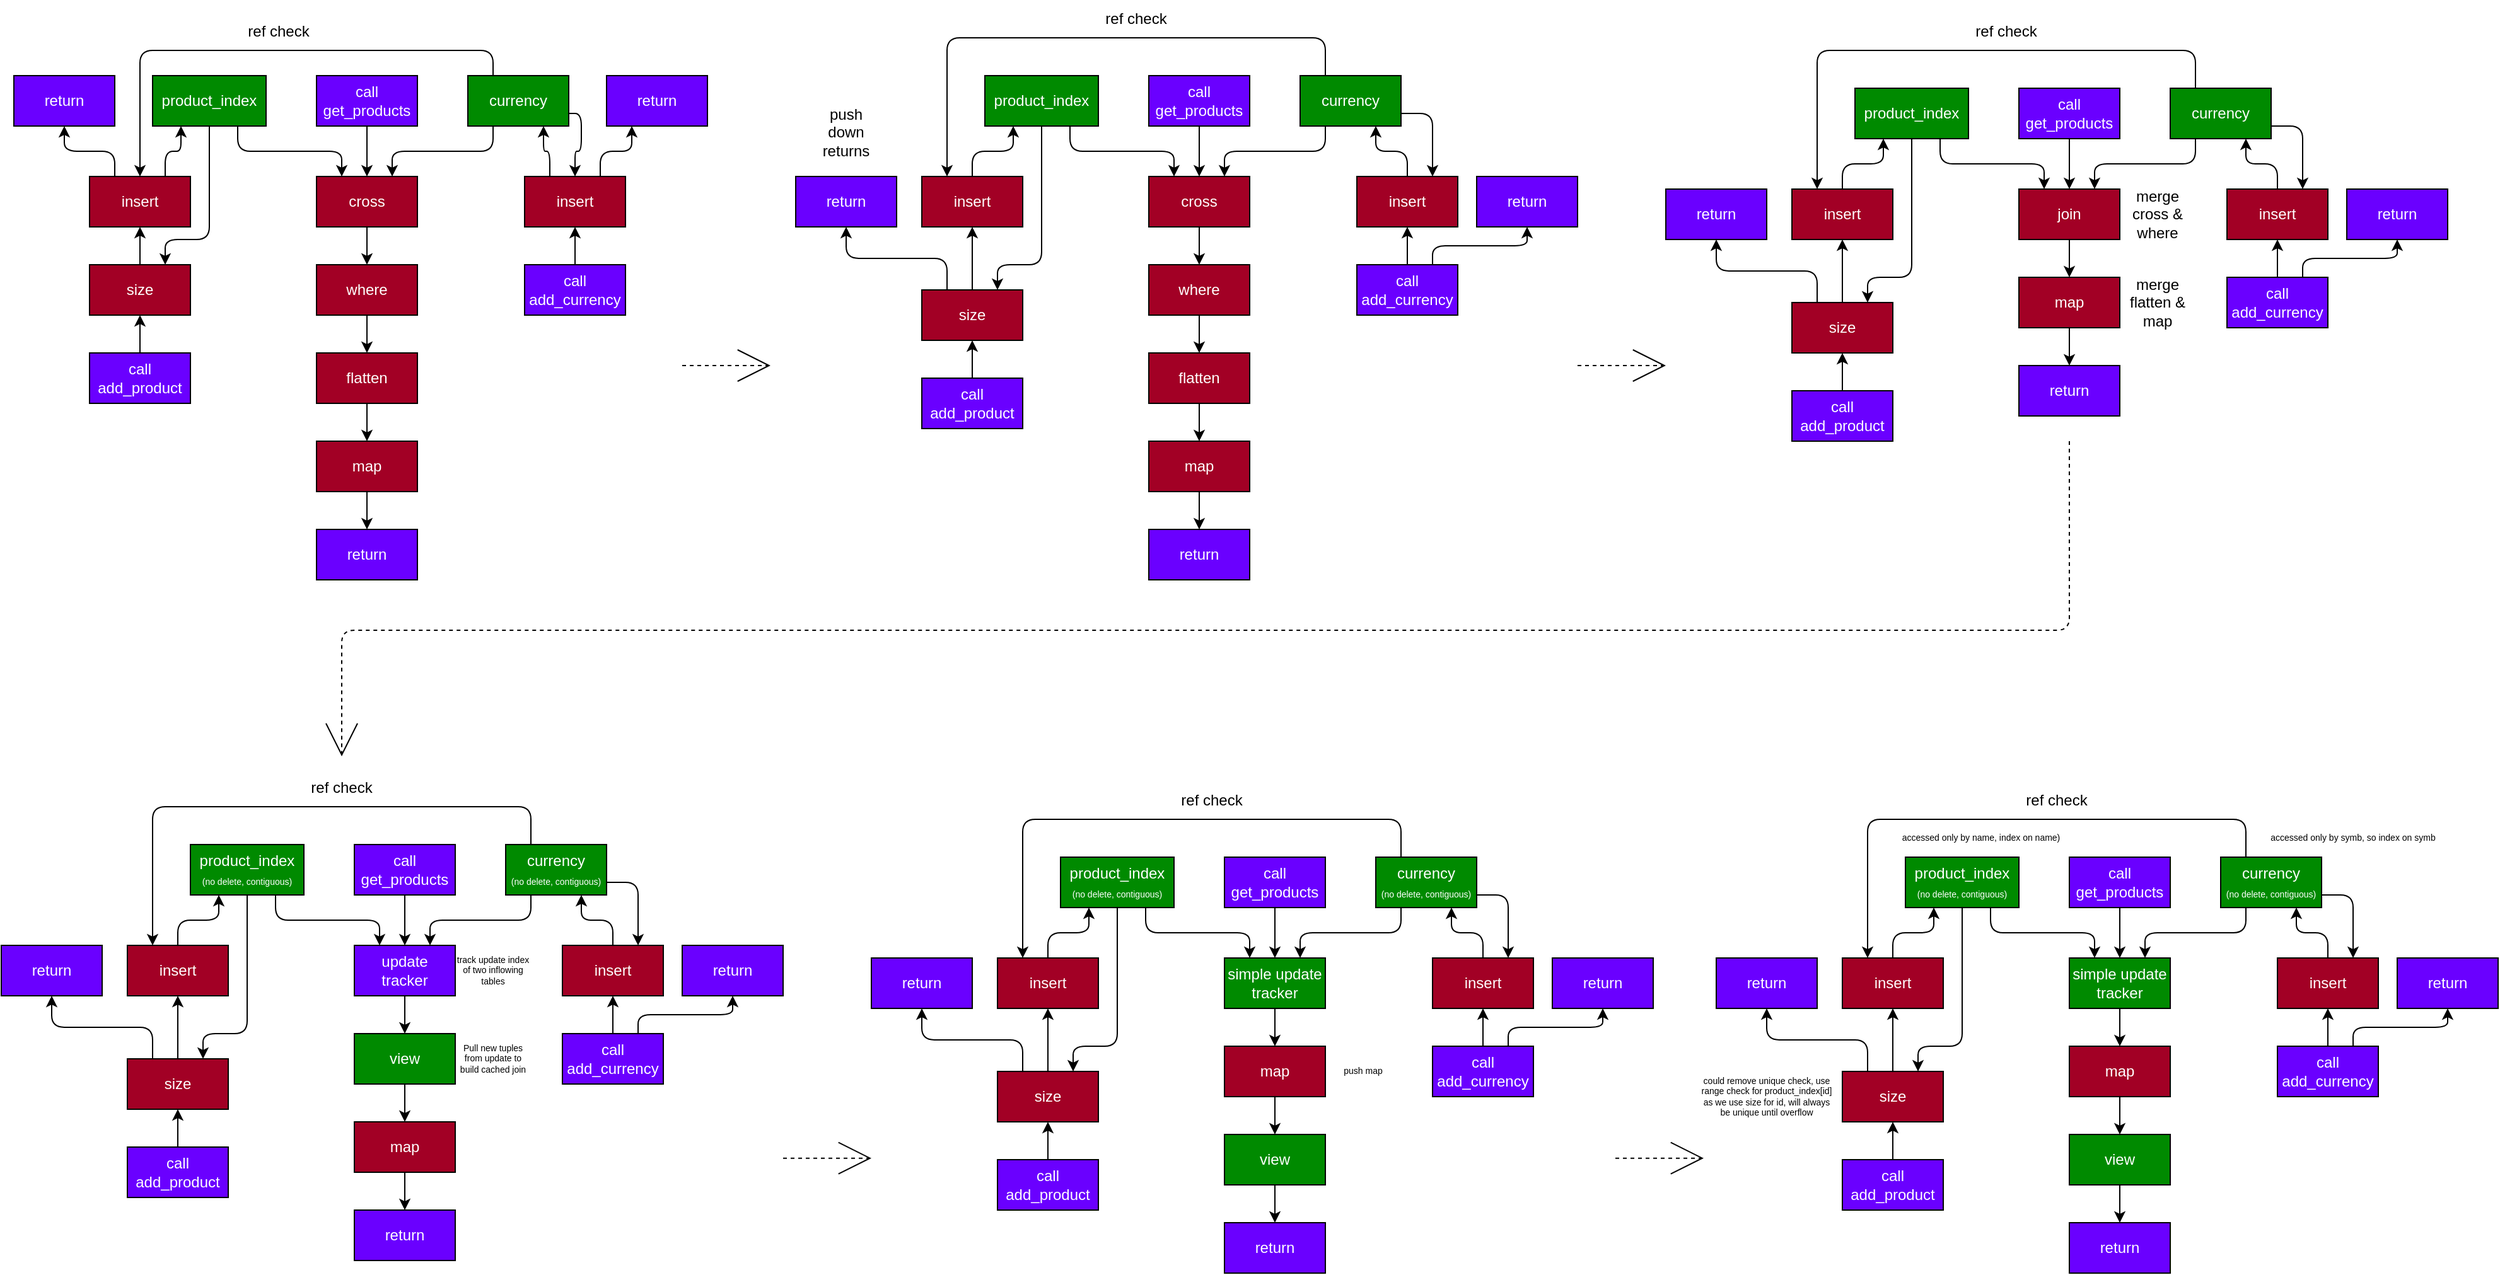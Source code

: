 <mxfile>
    <diagram id="GLLiEdLYHsoMkYqydyQt" name="Page-1">
        <mxGraphModel dx="2220" dy="3378" grid="1" gridSize="10" guides="1" tooltips="1" connect="1" arrows="1" fold="1" page="1" pageScale="1" pageWidth="850" pageHeight="1100" math="0" shadow="0">
            <root>
                <mxCell id="0"/>
                <mxCell id="1" parent="0"/>
                <mxCell id="41" style="edgeStyle=orthogonalEdgeStyle;html=1;exitX=0.75;exitY=1;exitDx=0;exitDy=0;entryX=0.25;entryY=0;entryDx=0;entryDy=0;strokeColor=#000000;" edge="1" parent="1" source="25" target="40">
                    <mxGeometry relative="1" as="geometry"/>
                </mxCell>
                <mxCell id="91" style="edgeStyle=orthogonalEdgeStyle;html=1;exitX=0.5;exitY=1;exitDx=0;exitDy=0;entryX=0.75;entryY=0;entryDx=0;entryDy=0;strokeColor=#000000;" edge="1" parent="1" source="25" target="43">
                    <mxGeometry relative="1" as="geometry">
                        <Array as="points">
                            <mxPoint x="185" y="-880"/>
                            <mxPoint x="150" y="-880"/>
                        </Array>
                    </mxGeometry>
                </mxCell>
                <mxCell id="25" value="product_index" style="rounded=0;whiteSpace=wrap;html=1;fillColor=#008a00;fontColor=#ffffff;strokeColor=#000000;" vertex="1" parent="1">
                    <mxGeometry x="140" y="-1010" width="90" height="40" as="geometry"/>
                </mxCell>
                <mxCell id="42" style="edgeStyle=orthogonalEdgeStyle;html=1;exitX=0.25;exitY=1;exitDx=0;exitDy=0;entryX=0.75;entryY=0;entryDx=0;entryDy=0;strokeColor=#000000;" edge="1" parent="1" source="26" target="40">
                    <mxGeometry relative="1" as="geometry"/>
                </mxCell>
                <mxCell id="88" style="edgeStyle=orthogonalEdgeStyle;html=1;exitX=0.25;exitY=0;exitDx=0;exitDy=0;entryX=0.5;entryY=0;entryDx=0;entryDy=0;strokeColor=#000000;" edge="1" parent="1" source="26" target="36">
                    <mxGeometry relative="1" as="geometry">
                        <Array as="points">
                            <mxPoint x="410" y="-1030"/>
                            <mxPoint x="130" y="-1030"/>
                        </Array>
                    </mxGeometry>
                </mxCell>
                <mxCell id="268" style="edgeStyle=orthogonalEdgeStyle;html=1;exitX=1;exitY=0.75;exitDx=0;exitDy=0;entryX=0.5;entryY=0;entryDx=0;entryDy=0;strokeColor=#000000;fontSize=7;" edge="1" parent="1" source="26" target="29">
                    <mxGeometry relative="1" as="geometry"/>
                </mxCell>
                <mxCell id="26" value="currency" style="rounded=0;whiteSpace=wrap;html=1;fillColor=#008a00;fontColor=#ffffff;strokeColor=#000000;" vertex="1" parent="1">
                    <mxGeometry x="390" y="-1010" width="80" height="40" as="geometry"/>
                </mxCell>
                <mxCell id="31" style="edgeStyle=orthogonalEdgeStyle;html=1;exitX=0.5;exitY=0;exitDx=0;exitDy=0;entryX=0.5;entryY=1;entryDx=0;entryDy=0;strokeColor=#000000;" edge="1" parent="1" source="27" target="29">
                    <mxGeometry relative="1" as="geometry"/>
                </mxCell>
                <mxCell id="27" value="call&lt;br&gt;add_currency" style="rounded=0;whiteSpace=wrap;html=1;fillColor=#6a00ff;fontColor=#ffffff;strokeColor=#000000;" vertex="1" parent="1">
                    <mxGeometry x="435" y="-860" width="80" height="40" as="geometry"/>
                </mxCell>
                <mxCell id="28" value="return" style="rounded=0;whiteSpace=wrap;html=1;fillColor=#6a00ff;fontColor=#ffffff;strokeColor=#000000;" vertex="1" parent="1">
                    <mxGeometry x="500" y="-1010" width="80" height="40" as="geometry"/>
                </mxCell>
                <mxCell id="30" style="edgeStyle=orthogonalEdgeStyle;html=1;exitX=0.25;exitY=0;exitDx=0;exitDy=0;entryX=0.75;entryY=1;entryDx=0;entryDy=0;strokeColor=#000000;" edge="1" parent="1" source="29" target="26">
                    <mxGeometry relative="1" as="geometry"/>
                </mxCell>
                <mxCell id="32" style="edgeStyle=orthogonalEdgeStyle;html=1;exitX=0.75;exitY=0;exitDx=0;exitDy=0;entryX=0.25;entryY=1;entryDx=0;entryDy=0;strokeColor=#000000;" edge="1" parent="1" source="29" target="28">
                    <mxGeometry relative="1" as="geometry"/>
                </mxCell>
                <mxCell id="29" value="insert" style="rounded=0;whiteSpace=wrap;html=1;fillColor=#a20025;fontColor=#ffffff;strokeColor=#000000;" vertex="1" parent="1">
                    <mxGeometry x="435" y="-930" width="80" height="40" as="geometry"/>
                </mxCell>
                <mxCell id="45" style="edgeStyle=orthogonalEdgeStyle;html=1;exitX=0.5;exitY=0;exitDx=0;exitDy=0;entryX=0.5;entryY=1;entryDx=0;entryDy=0;strokeColor=#000000;" edge="1" parent="1" source="33" target="43">
                    <mxGeometry relative="1" as="geometry"/>
                </mxCell>
                <mxCell id="33" value="call&lt;br&gt;add_product" style="rounded=0;whiteSpace=wrap;html=1;fillColor=#6a00ff;fontColor=#ffffff;strokeColor=#000000;" vertex="1" parent="1">
                    <mxGeometry x="90" y="-790" width="80" height="40" as="geometry"/>
                </mxCell>
                <mxCell id="34" value="return" style="rounded=0;whiteSpace=wrap;html=1;fillColor=#6a00ff;fontColor=#ffffff;strokeColor=#000000;" vertex="1" parent="1">
                    <mxGeometry x="30" y="-1010" width="80" height="40" as="geometry"/>
                </mxCell>
                <mxCell id="37" style="edgeStyle=orthogonalEdgeStyle;html=1;exitX=0.75;exitY=0;exitDx=0;exitDy=0;entryX=0.25;entryY=1;entryDx=0;entryDy=0;strokeColor=#000000;" edge="1" parent="1" source="36" target="25">
                    <mxGeometry relative="1" as="geometry"/>
                </mxCell>
                <mxCell id="38" style="edgeStyle=orthogonalEdgeStyle;html=1;exitX=0.25;exitY=0;exitDx=0;exitDy=0;entryX=0.5;entryY=1;entryDx=0;entryDy=0;strokeColor=#000000;" edge="1" parent="1" source="36" target="34">
                    <mxGeometry relative="1" as="geometry"/>
                </mxCell>
                <mxCell id="36" value="insert" style="rounded=0;whiteSpace=wrap;html=1;fillColor=#a20025;fontColor=#ffffff;strokeColor=#000000;" vertex="1" parent="1">
                    <mxGeometry x="90" y="-930" width="80" height="40" as="geometry"/>
                </mxCell>
                <mxCell id="47" style="edgeStyle=orthogonalEdgeStyle;html=1;exitX=0.5;exitY=1;exitDx=0;exitDy=0;entryX=0.5;entryY=0;entryDx=0;entryDy=0;strokeColor=#000000;" edge="1" parent="1" source="40" target="46">
                    <mxGeometry relative="1" as="geometry"/>
                </mxCell>
                <mxCell id="40" value="cross" style="rounded=0;whiteSpace=wrap;html=1;fillColor=#a20025;fontColor=#ffffff;strokeColor=#000000;" vertex="1" parent="1">
                    <mxGeometry x="270" y="-930" width="80" height="40" as="geometry"/>
                </mxCell>
                <mxCell id="44" style="edgeStyle=orthogonalEdgeStyle;html=1;exitX=0.5;exitY=0;exitDx=0;exitDy=0;entryX=0.5;entryY=1;entryDx=0;entryDy=0;strokeColor=#000000;" edge="1" parent="1" source="43" target="36">
                    <mxGeometry relative="1" as="geometry"/>
                </mxCell>
                <mxCell id="43" value="size" style="rounded=0;whiteSpace=wrap;html=1;fillColor=#a20025;fontColor=#ffffff;strokeColor=#000000;" vertex="1" parent="1">
                    <mxGeometry x="90" y="-860" width="80" height="40" as="geometry"/>
                </mxCell>
                <mxCell id="49" style="edgeStyle=orthogonalEdgeStyle;html=1;exitX=0.5;exitY=1;exitDx=0;exitDy=0;entryX=0.5;entryY=0;entryDx=0;entryDy=0;strokeColor=#000000;" edge="1" parent="1" source="46" target="48">
                    <mxGeometry relative="1" as="geometry"/>
                </mxCell>
                <mxCell id="46" value="where" style="rounded=0;whiteSpace=wrap;html=1;fillColor=#a20025;fontColor=#ffffff;strokeColor=#000000;" vertex="1" parent="1">
                    <mxGeometry x="270" y="-860" width="80" height="40" as="geometry"/>
                </mxCell>
                <mxCell id="51" style="edgeStyle=orthogonalEdgeStyle;html=1;exitX=0.5;exitY=1;exitDx=0;exitDy=0;entryX=0.5;entryY=0;entryDx=0;entryDy=0;strokeColor=#000000;" edge="1" parent="1" source="48" target="50">
                    <mxGeometry relative="1" as="geometry"/>
                </mxCell>
                <mxCell id="48" value="flatten" style="rounded=0;whiteSpace=wrap;html=1;fillColor=#a20025;fontColor=#ffffff;strokeColor=#000000;" vertex="1" parent="1">
                    <mxGeometry x="270" y="-790" width="80" height="40" as="geometry"/>
                </mxCell>
                <mxCell id="53" style="edgeStyle=orthogonalEdgeStyle;html=1;exitX=0.5;exitY=1;exitDx=0;exitDy=0;entryX=0.5;entryY=0;entryDx=0;entryDy=0;strokeColor=#000000;" edge="1" parent="1" source="50" target="52">
                    <mxGeometry relative="1" as="geometry"/>
                </mxCell>
                <mxCell id="50" value="map" style="rounded=0;whiteSpace=wrap;html=1;fillColor=#a20025;fontColor=#ffffff;strokeColor=#000000;" vertex="1" parent="1">
                    <mxGeometry x="270" y="-720" width="80" height="40" as="geometry"/>
                </mxCell>
                <mxCell id="52" value="return" style="rounded=0;whiteSpace=wrap;html=1;fillColor=#6a00ff;fontColor=#ffffff;strokeColor=#000000;" vertex="1" parent="1">
                    <mxGeometry x="270" y="-650" width="80" height="40" as="geometry"/>
                </mxCell>
                <mxCell id="55" style="edgeStyle=orthogonalEdgeStyle;html=1;exitX=0.5;exitY=1;exitDx=0;exitDy=0;entryX=0.5;entryY=0;entryDx=0;entryDy=0;strokeColor=#000000;" edge="1" parent="1" source="54" target="40">
                    <mxGeometry relative="1" as="geometry"/>
                </mxCell>
                <mxCell id="54" value="call&lt;br&gt;get_products" style="rounded=0;whiteSpace=wrap;html=1;fillColor=#6a00ff;fontColor=#ffffff;strokeColor=#000000;" vertex="1" parent="1">
                    <mxGeometry x="270" y="-1010" width="80" height="40" as="geometry"/>
                </mxCell>
                <mxCell id="56" style="edgeStyle=orthogonalEdgeStyle;html=1;exitX=0.75;exitY=1;exitDx=0;exitDy=0;entryX=0.25;entryY=0;entryDx=0;entryDy=0;strokeColor=#000000;" edge="1" parent="1" source="57" target="73">
                    <mxGeometry relative="1" as="geometry"/>
                </mxCell>
                <mxCell id="86" style="edgeStyle=orthogonalEdgeStyle;html=1;exitX=0.5;exitY=1;exitDx=0;exitDy=0;entryX=0.75;entryY=0;entryDx=0;entryDy=0;strokeColor=#000000;" edge="1" parent="1" source="57" target="75">
                    <mxGeometry relative="1" as="geometry">
                        <Array as="points">
                            <mxPoint x="845" y="-860"/>
                            <mxPoint x="810" y="-860"/>
                        </Array>
                    </mxGeometry>
                </mxCell>
                <mxCell id="57" value="product_index" style="rounded=0;whiteSpace=wrap;html=1;fillColor=#008a00;fontColor=#ffffff;strokeColor=#000000;" vertex="1" parent="1">
                    <mxGeometry x="800" y="-1010" width="90" height="40" as="geometry"/>
                </mxCell>
                <mxCell id="58" style="edgeStyle=orthogonalEdgeStyle;html=1;exitX=0.25;exitY=1;exitDx=0;exitDy=0;entryX=0.75;entryY=0;entryDx=0;entryDy=0;strokeColor=#000000;" edge="1" parent="1" source="59" target="73">
                    <mxGeometry relative="1" as="geometry"/>
                </mxCell>
                <mxCell id="87" style="edgeStyle=orthogonalEdgeStyle;html=1;exitX=0.25;exitY=0;exitDx=0;exitDy=0;entryX=0.25;entryY=0;entryDx=0;entryDy=0;strokeColor=#000000;" edge="1" parent="1" source="59" target="71">
                    <mxGeometry relative="1" as="geometry">
                        <Array as="points">
                            <mxPoint x="1070" y="-1040"/>
                            <mxPoint x="770" y="-1040"/>
                        </Array>
                    </mxGeometry>
                </mxCell>
                <mxCell id="269" style="edgeStyle=orthogonalEdgeStyle;html=1;exitX=1;exitY=0.75;exitDx=0;exitDy=0;entryX=0.75;entryY=0;entryDx=0;entryDy=0;strokeColor=#000000;fontSize=7;" edge="1" parent="1" source="59" target="65">
                    <mxGeometry relative="1" as="geometry"/>
                </mxCell>
                <mxCell id="59" value="currency" style="rounded=0;whiteSpace=wrap;html=1;fillColor=#008a00;fontColor=#ffffff;strokeColor=#000000;" vertex="1" parent="1">
                    <mxGeometry x="1050" y="-1010" width="80" height="40" as="geometry"/>
                </mxCell>
                <mxCell id="60" style="edgeStyle=orthogonalEdgeStyle;html=1;exitX=0.5;exitY=0;exitDx=0;exitDy=0;entryX=0.5;entryY=1;entryDx=0;entryDy=0;strokeColor=#000000;" edge="1" parent="1" source="61" target="65">
                    <mxGeometry relative="1" as="geometry"/>
                </mxCell>
                <mxCell id="92" style="edgeStyle=orthogonalEdgeStyle;html=1;exitX=0.75;exitY=0;exitDx=0;exitDy=0;entryX=0.5;entryY=1;entryDx=0;entryDy=0;strokeColor=#000000;" edge="1" parent="1" source="61" target="62">
                    <mxGeometry relative="1" as="geometry"/>
                </mxCell>
                <mxCell id="61" value="call&lt;br&gt;add_currency" style="rounded=0;whiteSpace=wrap;html=1;fillColor=#6a00ff;fontColor=#ffffff;strokeColor=#000000;" vertex="1" parent="1">
                    <mxGeometry x="1095" y="-860" width="80" height="40" as="geometry"/>
                </mxCell>
                <mxCell id="62" value="return" style="rounded=0;whiteSpace=wrap;html=1;fillColor=#6a00ff;fontColor=#ffffff;strokeColor=#000000;" vertex="1" parent="1">
                    <mxGeometry x="1190" y="-930" width="80" height="40" as="geometry"/>
                </mxCell>
                <mxCell id="63" style="edgeStyle=orthogonalEdgeStyle;html=1;exitX=0.5;exitY=0;exitDx=0;exitDy=0;entryX=0.75;entryY=1;entryDx=0;entryDy=0;strokeColor=#000000;" edge="1" parent="1" source="65" target="59">
                    <mxGeometry relative="1" as="geometry"/>
                </mxCell>
                <mxCell id="65" value="insert" style="rounded=0;whiteSpace=wrap;html=1;fillColor=#a20025;fontColor=#ffffff;strokeColor=#000000;" vertex="1" parent="1">
                    <mxGeometry x="1095" y="-930" width="80" height="40" as="geometry"/>
                </mxCell>
                <mxCell id="66" style="edgeStyle=orthogonalEdgeStyle;html=1;exitX=0.5;exitY=0;exitDx=0;exitDy=0;entryX=0.5;entryY=1;entryDx=0;entryDy=0;strokeColor=#000000;" edge="1" parent="1" source="67" target="75">
                    <mxGeometry relative="1" as="geometry"/>
                </mxCell>
                <mxCell id="67" value="call&lt;br&gt;add_product" style="rounded=0;whiteSpace=wrap;html=1;fillColor=#6a00ff;fontColor=#ffffff;strokeColor=#000000;" vertex="1" parent="1">
                    <mxGeometry x="750" y="-770" width="80" height="40" as="geometry"/>
                </mxCell>
                <mxCell id="68" value="return" style="rounded=0;whiteSpace=wrap;html=1;fillColor=#6a00ff;fontColor=#ffffff;strokeColor=#000000;" vertex="1" parent="1">
                    <mxGeometry x="650" y="-930" width="80" height="40" as="geometry"/>
                </mxCell>
                <mxCell id="69" style="edgeStyle=orthogonalEdgeStyle;html=1;exitX=0.5;exitY=0;exitDx=0;exitDy=0;entryX=0.25;entryY=1;entryDx=0;entryDy=0;strokeColor=#000000;" edge="1" parent="1" source="71" target="57">
                    <mxGeometry relative="1" as="geometry"/>
                </mxCell>
                <mxCell id="71" value="insert" style="rounded=0;whiteSpace=wrap;html=1;fillColor=#a20025;fontColor=#ffffff;strokeColor=#000000;" vertex="1" parent="1">
                    <mxGeometry x="750" y="-930" width="80" height="40" as="geometry"/>
                </mxCell>
                <mxCell id="72" style="edgeStyle=orthogonalEdgeStyle;html=1;exitX=0.5;exitY=1;exitDx=0;exitDy=0;entryX=0.5;entryY=0;entryDx=0;entryDy=0;strokeColor=#000000;" edge="1" parent="1" source="73" target="77">
                    <mxGeometry relative="1" as="geometry"/>
                </mxCell>
                <mxCell id="73" value="cross" style="rounded=0;whiteSpace=wrap;html=1;fillColor=#a20025;fontColor=#ffffff;strokeColor=#000000;" vertex="1" parent="1">
                    <mxGeometry x="930" y="-930" width="80" height="40" as="geometry"/>
                </mxCell>
                <mxCell id="74" style="edgeStyle=orthogonalEdgeStyle;html=1;exitX=0.5;exitY=0;exitDx=0;exitDy=0;entryX=0.5;entryY=1;entryDx=0;entryDy=0;strokeColor=#000000;" edge="1" parent="1" source="75" target="71">
                    <mxGeometry relative="1" as="geometry"/>
                </mxCell>
                <mxCell id="85" style="edgeStyle=orthogonalEdgeStyle;html=1;exitX=0.25;exitY=0;exitDx=0;exitDy=0;entryX=0.5;entryY=1;entryDx=0;entryDy=0;strokeColor=#000000;" edge="1" parent="1" source="75" target="68">
                    <mxGeometry relative="1" as="geometry"/>
                </mxCell>
                <mxCell id="75" value="size" style="rounded=0;whiteSpace=wrap;html=1;fillColor=#a20025;fontColor=#ffffff;strokeColor=#000000;" vertex="1" parent="1">
                    <mxGeometry x="750" y="-840" width="80" height="40" as="geometry"/>
                </mxCell>
                <mxCell id="76" style="edgeStyle=orthogonalEdgeStyle;html=1;exitX=0.5;exitY=1;exitDx=0;exitDy=0;entryX=0.5;entryY=0;entryDx=0;entryDy=0;strokeColor=#000000;" edge="1" parent="1" source="77" target="79">
                    <mxGeometry relative="1" as="geometry"/>
                </mxCell>
                <mxCell id="77" value="where" style="rounded=0;whiteSpace=wrap;html=1;fillColor=#a20025;fontColor=#ffffff;strokeColor=#000000;" vertex="1" parent="1">
                    <mxGeometry x="930" y="-860" width="80" height="40" as="geometry"/>
                </mxCell>
                <mxCell id="78" style="edgeStyle=orthogonalEdgeStyle;html=1;exitX=0.5;exitY=1;exitDx=0;exitDy=0;entryX=0.5;entryY=0;entryDx=0;entryDy=0;strokeColor=#000000;" edge="1" parent="1" source="79" target="81">
                    <mxGeometry relative="1" as="geometry"/>
                </mxCell>
                <mxCell id="79" value="flatten" style="rounded=0;whiteSpace=wrap;html=1;fillColor=#a20025;fontColor=#ffffff;strokeColor=#000000;" vertex="1" parent="1">
                    <mxGeometry x="930" y="-790" width="80" height="40" as="geometry"/>
                </mxCell>
                <mxCell id="80" style="edgeStyle=orthogonalEdgeStyle;html=1;exitX=0.5;exitY=1;exitDx=0;exitDy=0;entryX=0.5;entryY=0;entryDx=0;entryDy=0;strokeColor=#000000;" edge="1" parent="1" source="81" target="82">
                    <mxGeometry relative="1" as="geometry"/>
                </mxCell>
                <mxCell id="81" value="map" style="rounded=0;whiteSpace=wrap;html=1;fillColor=#a20025;fontColor=#ffffff;strokeColor=#000000;" vertex="1" parent="1">
                    <mxGeometry x="930" y="-720" width="80" height="40" as="geometry"/>
                </mxCell>
                <mxCell id="82" value="return" style="rounded=0;whiteSpace=wrap;html=1;fillColor=#6a00ff;fontColor=#ffffff;strokeColor=#000000;" vertex="1" parent="1">
                    <mxGeometry x="930" y="-650" width="80" height="40" as="geometry"/>
                </mxCell>
                <mxCell id="83" style="edgeStyle=orthogonalEdgeStyle;html=1;exitX=0.5;exitY=1;exitDx=0;exitDy=0;entryX=0.5;entryY=0;entryDx=0;entryDy=0;strokeColor=#000000;" edge="1" parent="1" source="84" target="73">
                    <mxGeometry relative="1" as="geometry"/>
                </mxCell>
                <mxCell id="84" value="call&lt;br&gt;get_products" style="rounded=0;whiteSpace=wrap;html=1;fillColor=#6a00ff;fontColor=#ffffff;strokeColor=#000000;" vertex="1" parent="1">
                    <mxGeometry x="930" y="-1010" width="80" height="40" as="geometry"/>
                </mxCell>
                <mxCell id="89" value="ref check" style="text;html=1;strokeColor=none;fillColor=none;align=center;verticalAlign=middle;whiteSpace=wrap;rounded=0;" vertex="1" parent="1">
                    <mxGeometry x="210" y="-1060" width="60" height="30" as="geometry"/>
                </mxCell>
                <mxCell id="90" value="ref check" style="text;html=1;strokeColor=none;fillColor=none;align=center;verticalAlign=middle;whiteSpace=wrap;rounded=0;" vertex="1" parent="1">
                    <mxGeometry x="890" y="-1070" width="60" height="30" as="geometry"/>
                </mxCell>
                <mxCell id="93" value="push down returns" style="text;html=1;strokeColor=none;fillColor=none;align=center;verticalAlign=middle;whiteSpace=wrap;rounded=0;" vertex="1" parent="1">
                    <mxGeometry x="660" y="-980" width="60" height="30" as="geometry"/>
                </mxCell>
                <mxCell id="95" style="edgeStyle=orthogonalEdgeStyle;html=1;exitX=0.75;exitY=1;exitDx=0;exitDy=0;entryX=0.25;entryY=0;entryDx=0;entryDy=0;strokeColor=#000000;" edge="1" parent="1" source="97" target="113">
                    <mxGeometry relative="1" as="geometry"/>
                </mxCell>
                <mxCell id="96" style="edgeStyle=orthogonalEdgeStyle;html=1;exitX=0.5;exitY=1;exitDx=0;exitDy=0;entryX=0.75;entryY=0;entryDx=0;entryDy=0;strokeColor=#000000;" edge="1" parent="1" source="97" target="116">
                    <mxGeometry relative="1" as="geometry">
                        <Array as="points">
                            <mxPoint x="1535" y="-850"/>
                            <mxPoint x="1500" y="-850"/>
                        </Array>
                    </mxGeometry>
                </mxCell>
                <mxCell id="97" value="product_index" style="rounded=0;whiteSpace=wrap;html=1;fillColor=#008a00;fontColor=#ffffff;strokeColor=#000000;" vertex="1" parent="1">
                    <mxGeometry x="1490" y="-1000" width="90" height="40" as="geometry"/>
                </mxCell>
                <mxCell id="98" style="edgeStyle=orthogonalEdgeStyle;html=1;exitX=0.25;exitY=1;exitDx=0;exitDy=0;entryX=0.75;entryY=0;entryDx=0;entryDy=0;strokeColor=#000000;" edge="1" parent="1" source="100" target="113">
                    <mxGeometry relative="1" as="geometry"/>
                </mxCell>
                <mxCell id="99" style="edgeStyle=orthogonalEdgeStyle;html=1;exitX=0.25;exitY=0;exitDx=0;exitDy=0;entryX=0.25;entryY=0;entryDx=0;entryDy=0;strokeColor=#000000;" edge="1" parent="1" source="100" target="111">
                    <mxGeometry relative="1" as="geometry">
                        <Array as="points">
                            <mxPoint x="1760" y="-1030"/>
                            <mxPoint x="1460" y="-1030"/>
                        </Array>
                    </mxGeometry>
                </mxCell>
                <mxCell id="270" style="edgeStyle=orthogonalEdgeStyle;html=1;exitX=1;exitY=0.75;exitDx=0;exitDy=0;entryX=0.75;entryY=0;entryDx=0;entryDy=0;strokeColor=#000000;fontSize=7;" edge="1" parent="1" source="100" target="106">
                    <mxGeometry relative="1" as="geometry"/>
                </mxCell>
                <mxCell id="100" value="currency" style="rounded=0;whiteSpace=wrap;html=1;fillColor=#008a00;fontColor=#ffffff;strokeColor=#000000;" vertex="1" parent="1">
                    <mxGeometry x="1740" y="-1000" width="80" height="40" as="geometry"/>
                </mxCell>
                <mxCell id="101" style="edgeStyle=orthogonalEdgeStyle;html=1;exitX=0.5;exitY=0;exitDx=0;exitDy=0;entryX=0.5;entryY=1;entryDx=0;entryDy=0;strokeColor=#000000;" edge="1" parent="1" source="103" target="106">
                    <mxGeometry relative="1" as="geometry"/>
                </mxCell>
                <mxCell id="102" style="edgeStyle=orthogonalEdgeStyle;html=1;exitX=0.75;exitY=0;exitDx=0;exitDy=0;entryX=0.5;entryY=1;entryDx=0;entryDy=0;strokeColor=#000000;" edge="1" parent="1" source="103" target="104">
                    <mxGeometry relative="1" as="geometry"/>
                </mxCell>
                <mxCell id="103" value="call&lt;br&gt;add_currency" style="rounded=0;whiteSpace=wrap;html=1;fillColor=#6a00ff;fontColor=#ffffff;strokeColor=#000000;" vertex="1" parent="1">
                    <mxGeometry x="1785" y="-850" width="80" height="40" as="geometry"/>
                </mxCell>
                <mxCell id="104" value="return" style="rounded=0;whiteSpace=wrap;html=1;fillColor=#6a00ff;fontColor=#ffffff;strokeColor=#000000;" vertex="1" parent="1">
                    <mxGeometry x="1880" y="-920" width="80" height="40" as="geometry"/>
                </mxCell>
                <mxCell id="105" style="edgeStyle=orthogonalEdgeStyle;html=1;exitX=0.5;exitY=0;exitDx=0;exitDy=0;entryX=0.75;entryY=1;entryDx=0;entryDy=0;strokeColor=#000000;" edge="1" parent="1" source="106" target="100">
                    <mxGeometry relative="1" as="geometry"/>
                </mxCell>
                <mxCell id="106" value="insert" style="rounded=0;whiteSpace=wrap;html=1;fillColor=#a20025;fontColor=#ffffff;strokeColor=#000000;" vertex="1" parent="1">
                    <mxGeometry x="1785" y="-920" width="80" height="40" as="geometry"/>
                </mxCell>
                <mxCell id="107" style="edgeStyle=orthogonalEdgeStyle;html=1;exitX=0.5;exitY=0;exitDx=0;exitDy=0;entryX=0.5;entryY=1;entryDx=0;entryDy=0;strokeColor=#000000;" edge="1" parent="1" source="108" target="116">
                    <mxGeometry relative="1" as="geometry"/>
                </mxCell>
                <mxCell id="108" value="call&lt;br&gt;add_product" style="rounded=0;whiteSpace=wrap;html=1;fillColor=#6a00ff;fontColor=#ffffff;strokeColor=#000000;" vertex="1" parent="1">
                    <mxGeometry x="1440" y="-760" width="80" height="40" as="geometry"/>
                </mxCell>
                <mxCell id="109" value="return" style="rounded=0;whiteSpace=wrap;html=1;fillColor=#6a00ff;fontColor=#ffffff;strokeColor=#000000;" vertex="1" parent="1">
                    <mxGeometry x="1340" y="-920" width="80" height="40" as="geometry"/>
                </mxCell>
                <mxCell id="110" style="edgeStyle=orthogonalEdgeStyle;html=1;exitX=0.5;exitY=0;exitDx=0;exitDy=0;entryX=0.25;entryY=1;entryDx=0;entryDy=0;strokeColor=#000000;" edge="1" parent="1" source="111" target="97">
                    <mxGeometry relative="1" as="geometry"/>
                </mxCell>
                <mxCell id="111" value="insert" style="rounded=0;whiteSpace=wrap;html=1;fillColor=#a20025;fontColor=#ffffff;strokeColor=#000000;" vertex="1" parent="1">
                    <mxGeometry x="1440" y="-920" width="80" height="40" as="geometry"/>
                </mxCell>
                <mxCell id="113" value="join" style="rounded=0;whiteSpace=wrap;html=1;fillColor=#a20025;fontColor=#ffffff;strokeColor=#000000;" vertex="1" parent="1">
                    <mxGeometry x="1620" y="-920" width="80" height="40" as="geometry"/>
                </mxCell>
                <mxCell id="114" style="edgeStyle=orthogonalEdgeStyle;html=1;exitX=0.5;exitY=0;exitDx=0;exitDy=0;entryX=0.5;entryY=1;entryDx=0;entryDy=0;strokeColor=#000000;" edge="1" parent="1" source="116" target="111">
                    <mxGeometry relative="1" as="geometry"/>
                </mxCell>
                <mxCell id="115" style="edgeStyle=orthogonalEdgeStyle;html=1;exitX=0.25;exitY=0;exitDx=0;exitDy=0;entryX=0.5;entryY=1;entryDx=0;entryDy=0;strokeColor=#000000;" edge="1" parent="1" source="116" target="109">
                    <mxGeometry relative="1" as="geometry"/>
                </mxCell>
                <mxCell id="116" value="size" style="rounded=0;whiteSpace=wrap;html=1;fillColor=#a20025;fontColor=#ffffff;strokeColor=#000000;" vertex="1" parent="1">
                    <mxGeometry x="1440" y="-830" width="80" height="40" as="geometry"/>
                </mxCell>
                <mxCell id="119" style="edgeStyle=orthogonalEdgeStyle;html=1;exitX=0.5;exitY=1;exitDx=0;exitDy=0;entryX=0.5;entryY=0;entryDx=0;entryDy=0;strokeColor=#000000;" edge="1" parent="1" source="113" target="122">
                    <mxGeometry relative="1" as="geometry">
                        <mxPoint x="1660" y="-740" as="sourcePoint"/>
                    </mxGeometry>
                </mxCell>
                <mxCell id="121" style="edgeStyle=orthogonalEdgeStyle;html=1;exitX=0.5;exitY=1;exitDx=0;exitDy=0;entryX=0.5;entryY=0;entryDx=0;entryDy=0;strokeColor=#000000;" edge="1" parent="1" source="122" target="123">
                    <mxGeometry relative="1" as="geometry"/>
                </mxCell>
                <mxCell id="122" value="map" style="rounded=0;whiteSpace=wrap;html=1;fillColor=#a20025;fontColor=#ffffff;strokeColor=#000000;" vertex="1" parent="1">
                    <mxGeometry x="1620" y="-850" width="80" height="40" as="geometry"/>
                </mxCell>
                <mxCell id="123" value="return" style="rounded=0;whiteSpace=wrap;html=1;fillColor=#6a00ff;fontColor=#ffffff;strokeColor=#000000;" vertex="1" parent="1">
                    <mxGeometry x="1620" y="-780" width="80" height="40" as="geometry"/>
                </mxCell>
                <mxCell id="124" style="edgeStyle=orthogonalEdgeStyle;html=1;exitX=0.5;exitY=1;exitDx=0;exitDy=0;entryX=0.5;entryY=0;entryDx=0;entryDy=0;strokeColor=#000000;" edge="1" parent="1" source="125" target="113">
                    <mxGeometry relative="1" as="geometry"/>
                </mxCell>
                <mxCell id="125" value="call&lt;br&gt;get_products" style="rounded=0;whiteSpace=wrap;html=1;fillColor=#6a00ff;fontColor=#ffffff;strokeColor=#000000;" vertex="1" parent="1">
                    <mxGeometry x="1620" y="-1000" width="80" height="40" as="geometry"/>
                </mxCell>
                <mxCell id="126" value="ref check" style="text;html=1;strokeColor=none;fillColor=none;align=center;verticalAlign=middle;whiteSpace=wrap;rounded=0;" vertex="1" parent="1">
                    <mxGeometry x="1580" y="-1060" width="60" height="30" as="geometry"/>
                </mxCell>
                <mxCell id="130" value="merge flatten &amp;amp; map" style="text;html=1;strokeColor=none;fillColor=none;align=center;verticalAlign=middle;whiteSpace=wrap;rounded=0;" vertex="1" parent="1">
                    <mxGeometry x="1700" y="-845" width="60" height="30" as="geometry"/>
                </mxCell>
                <mxCell id="131" value="merge cross &amp;amp; where" style="text;html=1;strokeColor=none;fillColor=none;align=center;verticalAlign=middle;whiteSpace=wrap;rounded=0;" vertex="1" parent="1">
                    <mxGeometry x="1700" y="-915" width="60" height="30" as="geometry"/>
                </mxCell>
                <mxCell id="132" style="edgeStyle=orthogonalEdgeStyle;html=1;exitX=0.75;exitY=1;exitDx=0;exitDy=0;entryX=0.25;entryY=0;entryDx=0;entryDy=0;strokeColor=#000000;" edge="1" parent="1" source="134" target="197">
                    <mxGeometry relative="1" as="geometry"/>
                </mxCell>
                <mxCell id="133" style="edgeStyle=orthogonalEdgeStyle;html=1;exitX=0.5;exitY=1;exitDx=0;exitDy=0;entryX=0.75;entryY=0;entryDx=0;entryDy=0;strokeColor=#000000;" edge="1" parent="1" source="134" target="152">
                    <mxGeometry relative="1" as="geometry">
                        <Array as="points">
                            <mxPoint x="215" y="-250"/>
                            <mxPoint x="180" y="-250"/>
                        </Array>
                    </mxGeometry>
                </mxCell>
                <mxCell id="134" value="product_index&lt;br&gt;&lt;span style=&quot;font-size: 7px;&quot;&gt;(no delete, contiguous)&lt;/span&gt;" style="rounded=0;whiteSpace=wrap;html=1;fillColor=#008a00;fontColor=#ffffff;strokeColor=#000000;" vertex="1" parent="1">
                    <mxGeometry x="170" y="-400" width="90" height="40" as="geometry"/>
                </mxCell>
                <mxCell id="135" style="edgeStyle=orthogonalEdgeStyle;html=1;exitX=0.25;exitY=1;exitDx=0;exitDy=0;entryX=0.75;entryY=0;entryDx=0;entryDy=0;strokeColor=#000000;" edge="1" parent="1" source="137" target="197">
                    <mxGeometry relative="1" as="geometry"/>
                </mxCell>
                <mxCell id="136" style="edgeStyle=orthogonalEdgeStyle;html=1;exitX=0.25;exitY=0;exitDx=0;exitDy=0;entryX=0.25;entryY=0;entryDx=0;entryDy=0;strokeColor=#000000;" edge="1" parent="1" source="137" target="148">
                    <mxGeometry relative="1" as="geometry">
                        <Array as="points">
                            <mxPoint x="440" y="-430"/>
                            <mxPoint x="140" y="-430"/>
                        </Array>
                    </mxGeometry>
                </mxCell>
                <mxCell id="267" style="edgeStyle=orthogonalEdgeStyle;html=1;exitX=1;exitY=0.75;exitDx=0;exitDy=0;entryX=0.75;entryY=0;entryDx=0;entryDy=0;strokeColor=#000000;fontSize=7;" edge="1" parent="1" source="137" target="143">
                    <mxGeometry relative="1" as="geometry"/>
                </mxCell>
                <mxCell id="137" value="currency&lt;br&gt;&lt;font style=&quot;font-size: 7px;&quot;&gt;(no delete, contiguous)&lt;/font&gt;" style="rounded=0;whiteSpace=wrap;html=1;fillColor=#008a00;fontColor=#ffffff;strokeColor=#000000;" vertex="1" parent="1">
                    <mxGeometry x="420" y="-400" width="80" height="40" as="geometry"/>
                </mxCell>
                <mxCell id="138" style="edgeStyle=orthogonalEdgeStyle;html=1;exitX=0.5;exitY=0;exitDx=0;exitDy=0;entryX=0.5;entryY=1;entryDx=0;entryDy=0;strokeColor=#000000;" edge="1" parent="1" source="140" target="143">
                    <mxGeometry relative="1" as="geometry"/>
                </mxCell>
                <mxCell id="139" style="edgeStyle=orthogonalEdgeStyle;html=1;exitX=0.75;exitY=0;exitDx=0;exitDy=0;entryX=0.5;entryY=1;entryDx=0;entryDy=0;strokeColor=#000000;" edge="1" parent="1" source="140" target="141">
                    <mxGeometry relative="1" as="geometry"/>
                </mxCell>
                <mxCell id="140" value="call&lt;br&gt;add_currency" style="rounded=0;whiteSpace=wrap;html=1;fillColor=#6a00ff;fontColor=#ffffff;strokeColor=#000000;" vertex="1" parent="1">
                    <mxGeometry x="465" y="-250" width="80" height="40" as="geometry"/>
                </mxCell>
                <mxCell id="141" value="return" style="rounded=0;whiteSpace=wrap;html=1;fillColor=#6a00ff;fontColor=#ffffff;strokeColor=#000000;" vertex="1" parent="1">
                    <mxGeometry x="560" y="-320" width="80" height="40" as="geometry"/>
                </mxCell>
                <mxCell id="142" style="edgeStyle=orthogonalEdgeStyle;html=1;exitX=0.5;exitY=0;exitDx=0;exitDy=0;entryX=0.75;entryY=1;entryDx=0;entryDy=0;strokeColor=#000000;" edge="1" parent="1" source="143" target="137">
                    <mxGeometry relative="1" as="geometry"/>
                </mxCell>
                <mxCell id="143" value="insert" style="rounded=0;whiteSpace=wrap;html=1;fillColor=#a20025;fontColor=#ffffff;strokeColor=#000000;" vertex="1" parent="1">
                    <mxGeometry x="465" y="-320" width="80" height="40" as="geometry"/>
                </mxCell>
                <mxCell id="144" style="edgeStyle=orthogonalEdgeStyle;html=1;exitX=0.5;exitY=0;exitDx=0;exitDy=0;entryX=0.5;entryY=1;entryDx=0;entryDy=0;strokeColor=#000000;" edge="1" parent="1" source="145" target="152">
                    <mxGeometry relative="1" as="geometry"/>
                </mxCell>
                <mxCell id="145" value="call&lt;br&gt;add_product" style="rounded=0;whiteSpace=wrap;html=1;fillColor=#6a00ff;fontColor=#ffffff;strokeColor=#000000;" vertex="1" parent="1">
                    <mxGeometry x="120" y="-160" width="80" height="40" as="geometry"/>
                </mxCell>
                <mxCell id="146" value="return" style="rounded=0;whiteSpace=wrap;html=1;fillColor=#6a00ff;fontColor=#ffffff;strokeColor=#000000;" vertex="1" parent="1">
                    <mxGeometry x="20" y="-320" width="80" height="40" as="geometry"/>
                </mxCell>
                <mxCell id="147" style="edgeStyle=orthogonalEdgeStyle;html=1;exitX=0.5;exitY=0;exitDx=0;exitDy=0;entryX=0.25;entryY=1;entryDx=0;entryDy=0;strokeColor=#000000;" edge="1" parent="1" source="148" target="134">
                    <mxGeometry relative="1" as="geometry"/>
                </mxCell>
                <mxCell id="148" value="insert" style="rounded=0;whiteSpace=wrap;html=1;fillColor=#a20025;fontColor=#ffffff;strokeColor=#000000;" vertex="1" parent="1">
                    <mxGeometry x="120" y="-320" width="80" height="40" as="geometry"/>
                </mxCell>
                <mxCell id="149" value="view" style="rounded=0;whiteSpace=wrap;html=1;fillColor=#008a00;fontColor=#ffffff;strokeColor=#000000;" vertex="1" parent="1">
                    <mxGeometry x="300" y="-250" width="80" height="40" as="geometry"/>
                </mxCell>
                <mxCell id="150" style="edgeStyle=orthogonalEdgeStyle;html=1;exitX=0.5;exitY=0;exitDx=0;exitDy=0;entryX=0.5;entryY=1;entryDx=0;entryDy=0;strokeColor=#000000;" edge="1" parent="1" source="152" target="148">
                    <mxGeometry relative="1" as="geometry"/>
                </mxCell>
                <mxCell id="151" style="edgeStyle=orthogonalEdgeStyle;html=1;exitX=0.25;exitY=0;exitDx=0;exitDy=0;entryX=0.5;entryY=1;entryDx=0;entryDy=0;strokeColor=#000000;" edge="1" parent="1" source="152" target="146">
                    <mxGeometry relative="1" as="geometry"/>
                </mxCell>
                <mxCell id="152" value="size" style="rounded=0;whiteSpace=wrap;html=1;fillColor=#a20025;fontColor=#ffffff;strokeColor=#000000;" vertex="1" parent="1">
                    <mxGeometry x="120" y="-230" width="80" height="40" as="geometry"/>
                </mxCell>
                <mxCell id="153" style="edgeStyle=orthogonalEdgeStyle;html=1;exitX=0.5;exitY=1;exitDx=0;exitDy=0;entryX=0.5;entryY=0;entryDx=0;entryDy=0;strokeColor=#000000;" edge="1" parent="1" source="149" target="155">
                    <mxGeometry relative="1" as="geometry">
                        <mxPoint x="340" y="-70" as="sourcePoint"/>
                    </mxGeometry>
                </mxCell>
                <mxCell id="154" style="edgeStyle=orthogonalEdgeStyle;html=1;exitX=0.5;exitY=1;exitDx=0;exitDy=0;entryX=0.5;entryY=0;entryDx=0;entryDy=0;strokeColor=#000000;" edge="1" parent="1" source="155" target="156">
                    <mxGeometry relative="1" as="geometry"/>
                </mxCell>
                <mxCell id="155" value="map" style="rounded=0;whiteSpace=wrap;html=1;fillColor=#a20025;fontColor=#ffffff;strokeColor=#000000;" vertex="1" parent="1">
                    <mxGeometry x="300" y="-180" width="80" height="40" as="geometry"/>
                </mxCell>
                <mxCell id="156" value="return" style="rounded=0;whiteSpace=wrap;html=1;fillColor=#6a00ff;fontColor=#ffffff;strokeColor=#000000;" vertex="1" parent="1">
                    <mxGeometry x="300" y="-110" width="80" height="40" as="geometry"/>
                </mxCell>
                <mxCell id="157" style="edgeStyle=orthogonalEdgeStyle;html=1;exitX=0.5;exitY=1;exitDx=0;exitDy=0;strokeColor=#000000;entryX=0.5;entryY=0;entryDx=0;entryDy=0;" edge="1" parent="1" source="158" target="197">
                    <mxGeometry relative="1" as="geometry">
                        <mxPoint x="340" y="-320" as="targetPoint"/>
                    </mxGeometry>
                </mxCell>
                <mxCell id="158" value="call&lt;br&gt;get_products" style="rounded=0;whiteSpace=wrap;html=1;fillColor=#6a00ff;fontColor=#ffffff;strokeColor=#000000;" vertex="1" parent="1">
                    <mxGeometry x="300" y="-400" width="80" height="40" as="geometry"/>
                </mxCell>
                <mxCell id="159" value="ref check" style="text;html=1;strokeColor=none;fillColor=none;align=center;verticalAlign=middle;whiteSpace=wrap;rounded=0;" vertex="1" parent="1">
                    <mxGeometry x="260" y="-460" width="60" height="30" as="geometry"/>
                </mxCell>
                <mxCell id="164" value="track update index of two inflowing tables" style="text;html=1;strokeColor=none;fillColor=none;align=center;verticalAlign=middle;whiteSpace=wrap;rounded=0;fontSize=7;" vertex="1" parent="1">
                    <mxGeometry x="380" y="-315" width="60" height="30" as="geometry"/>
                </mxCell>
                <mxCell id="165" value="Pull new tuples from update to build cached join" style="text;html=1;strokeColor=none;fillColor=none;align=center;verticalAlign=middle;whiteSpace=wrap;rounded=0;fontSize=7;" vertex="1" parent="1">
                    <mxGeometry x="380" y="-245" width="60" height="30" as="geometry"/>
                </mxCell>
                <mxCell id="198" style="edgeStyle=orthogonalEdgeStyle;html=1;exitX=0.5;exitY=1;exitDx=0;exitDy=0;entryX=0.5;entryY=0;entryDx=0;entryDy=0;strokeColor=#000000;fontSize=7;" edge="1" parent="1" source="197" target="149">
                    <mxGeometry relative="1" as="geometry"/>
                </mxCell>
                <mxCell id="197" value="update&lt;br&gt;tracker" style="rounded=0;whiteSpace=wrap;html=1;fillColor=#6a00ff;fontColor=#ffffff;strokeColor=#000000;" vertex="1" parent="1">
                    <mxGeometry x="300" y="-320" width="80" height="40" as="geometry"/>
                </mxCell>
                <mxCell id="199" style="edgeStyle=orthogonalEdgeStyle;html=1;exitX=0.75;exitY=1;exitDx=0;exitDy=0;entryX=0.25;entryY=0;entryDx=0;entryDy=0;strokeColor=#000000;" edge="1" parent="1" source="201" target="230">
                    <mxGeometry relative="1" as="geometry"/>
                </mxCell>
                <mxCell id="200" style="edgeStyle=orthogonalEdgeStyle;html=1;exitX=0.5;exitY=1;exitDx=0;exitDy=0;entryX=0.75;entryY=0;entryDx=0;entryDy=0;strokeColor=#000000;" edge="1" parent="1" source="201" target="219">
                    <mxGeometry relative="1" as="geometry">
                        <Array as="points">
                            <mxPoint x="905" y="-240"/>
                            <mxPoint x="870" y="-240"/>
                        </Array>
                    </mxGeometry>
                </mxCell>
                <mxCell id="201" value="product_index&lt;br&gt;&lt;span style=&quot;font-size: 7px;&quot;&gt;(no delete, contiguous)&lt;/span&gt;" style="rounded=0;whiteSpace=wrap;html=1;fillColor=#008a00;fontColor=#ffffff;strokeColor=#000000;" vertex="1" parent="1">
                    <mxGeometry x="860" y="-390" width="90" height="40" as="geometry"/>
                </mxCell>
                <mxCell id="202" style="edgeStyle=orthogonalEdgeStyle;html=1;exitX=0.25;exitY=1;exitDx=0;exitDy=0;entryX=0.75;entryY=0;entryDx=0;entryDy=0;strokeColor=#000000;" edge="1" parent="1" source="204" target="230">
                    <mxGeometry relative="1" as="geometry"/>
                </mxCell>
                <mxCell id="203" style="edgeStyle=orthogonalEdgeStyle;html=1;exitX=0.25;exitY=0;exitDx=0;exitDy=0;entryX=0.25;entryY=0;entryDx=0;entryDy=0;strokeColor=#000000;" edge="1" parent="1" source="204" target="215">
                    <mxGeometry relative="1" as="geometry">
                        <Array as="points">
                            <mxPoint x="1130" y="-420"/>
                            <mxPoint x="830" y="-420"/>
                        </Array>
                    </mxGeometry>
                </mxCell>
                <mxCell id="266" style="edgeStyle=orthogonalEdgeStyle;html=1;exitX=1;exitY=0.75;exitDx=0;exitDy=0;entryX=0.75;entryY=0;entryDx=0;entryDy=0;strokeColor=#000000;fontSize=7;" edge="1" parent="1" source="204" target="210">
                    <mxGeometry relative="1" as="geometry"/>
                </mxCell>
                <mxCell id="204" value="currency&lt;br&gt;&lt;font style=&quot;font-size: 7px;&quot;&gt;(no delete, contiguous)&lt;/font&gt;" style="rounded=0;whiteSpace=wrap;html=1;fillColor=#008a00;fontColor=#ffffff;strokeColor=#000000;" vertex="1" parent="1">
                    <mxGeometry x="1110" y="-390" width="80" height="40" as="geometry"/>
                </mxCell>
                <mxCell id="205" style="edgeStyle=orthogonalEdgeStyle;html=1;exitX=0.5;exitY=0;exitDx=0;exitDy=0;entryX=0.5;entryY=1;entryDx=0;entryDy=0;strokeColor=#000000;" edge="1" parent="1" source="207" target="210">
                    <mxGeometry relative="1" as="geometry"/>
                </mxCell>
                <mxCell id="206" style="edgeStyle=orthogonalEdgeStyle;html=1;exitX=0.75;exitY=0;exitDx=0;exitDy=0;entryX=0.5;entryY=1;entryDx=0;entryDy=0;strokeColor=#000000;" edge="1" parent="1" source="207" target="208">
                    <mxGeometry relative="1" as="geometry"/>
                </mxCell>
                <mxCell id="207" value="call&lt;br&gt;add_currency" style="rounded=0;whiteSpace=wrap;html=1;fillColor=#6a00ff;fontColor=#ffffff;strokeColor=#000000;" vertex="1" parent="1">
                    <mxGeometry x="1155" y="-240" width="80" height="40" as="geometry"/>
                </mxCell>
                <mxCell id="208" value="return" style="rounded=0;whiteSpace=wrap;html=1;fillColor=#6a00ff;fontColor=#ffffff;strokeColor=#000000;" vertex="1" parent="1">
                    <mxGeometry x="1250" y="-310" width="80" height="40" as="geometry"/>
                </mxCell>
                <mxCell id="209" style="edgeStyle=orthogonalEdgeStyle;html=1;exitX=0.5;exitY=0;exitDx=0;exitDy=0;entryX=0.75;entryY=1;entryDx=0;entryDy=0;strokeColor=#000000;" edge="1" parent="1" source="210" target="204">
                    <mxGeometry relative="1" as="geometry"/>
                </mxCell>
                <mxCell id="210" value="insert" style="rounded=0;whiteSpace=wrap;html=1;fillColor=#a20025;fontColor=#ffffff;strokeColor=#000000;" vertex="1" parent="1">
                    <mxGeometry x="1155" y="-310" width="80" height="40" as="geometry"/>
                </mxCell>
                <mxCell id="211" style="edgeStyle=orthogonalEdgeStyle;html=1;exitX=0.5;exitY=0;exitDx=0;exitDy=0;entryX=0.5;entryY=1;entryDx=0;entryDy=0;strokeColor=#000000;" edge="1" parent="1" source="212" target="219">
                    <mxGeometry relative="1" as="geometry"/>
                </mxCell>
                <mxCell id="212" value="call&lt;br&gt;add_product" style="rounded=0;whiteSpace=wrap;html=1;fillColor=#6a00ff;fontColor=#ffffff;strokeColor=#000000;" vertex="1" parent="1">
                    <mxGeometry x="810" y="-150" width="80" height="40" as="geometry"/>
                </mxCell>
                <mxCell id="213" value="return" style="rounded=0;whiteSpace=wrap;html=1;fillColor=#6a00ff;fontColor=#ffffff;strokeColor=#000000;" vertex="1" parent="1">
                    <mxGeometry x="710" y="-310" width="80" height="40" as="geometry"/>
                </mxCell>
                <mxCell id="214" style="edgeStyle=orthogonalEdgeStyle;html=1;exitX=0.5;exitY=0;exitDx=0;exitDy=0;entryX=0.25;entryY=1;entryDx=0;entryDy=0;strokeColor=#000000;" edge="1" parent="1" source="215" target="201">
                    <mxGeometry relative="1" as="geometry"/>
                </mxCell>
                <mxCell id="215" value="insert" style="rounded=0;whiteSpace=wrap;html=1;fillColor=#a20025;fontColor=#ffffff;strokeColor=#000000;" vertex="1" parent="1">
                    <mxGeometry x="810" y="-310" width="80" height="40" as="geometry"/>
                </mxCell>
                <mxCell id="216" value="map" style="rounded=0;whiteSpace=wrap;html=1;fillColor=#a20025;fontColor=#ffffff;strokeColor=#000000;" vertex="1" parent="1">
                    <mxGeometry x="990" y="-240" width="80" height="40" as="geometry"/>
                </mxCell>
                <mxCell id="217" style="edgeStyle=orthogonalEdgeStyle;html=1;exitX=0.5;exitY=0;exitDx=0;exitDy=0;entryX=0.5;entryY=1;entryDx=0;entryDy=0;strokeColor=#000000;" edge="1" parent="1" source="219" target="215">
                    <mxGeometry relative="1" as="geometry"/>
                </mxCell>
                <mxCell id="218" style="edgeStyle=orthogonalEdgeStyle;html=1;exitX=0.25;exitY=0;exitDx=0;exitDy=0;entryX=0.5;entryY=1;entryDx=0;entryDy=0;strokeColor=#000000;" edge="1" parent="1" source="219" target="213">
                    <mxGeometry relative="1" as="geometry"/>
                </mxCell>
                <mxCell id="219" value="size" style="rounded=0;whiteSpace=wrap;html=1;fillColor=#a20025;fontColor=#ffffff;strokeColor=#000000;" vertex="1" parent="1">
                    <mxGeometry x="810" y="-220" width="80" height="40" as="geometry"/>
                </mxCell>
                <mxCell id="220" style="edgeStyle=orthogonalEdgeStyle;html=1;exitX=0.5;exitY=1;exitDx=0;exitDy=0;entryX=0.5;entryY=0;entryDx=0;entryDy=0;strokeColor=#000000;" edge="1" parent="1" source="216" target="222">
                    <mxGeometry relative="1" as="geometry">
                        <mxPoint x="1030" y="-60" as="sourcePoint"/>
                    </mxGeometry>
                </mxCell>
                <mxCell id="221" style="edgeStyle=orthogonalEdgeStyle;html=1;exitX=0.5;exitY=1;exitDx=0;exitDy=0;entryX=0.5;entryY=0;entryDx=0;entryDy=0;strokeColor=#000000;" edge="1" parent="1" source="222" target="223">
                    <mxGeometry relative="1" as="geometry"/>
                </mxCell>
                <mxCell id="222" value="view" style="rounded=0;whiteSpace=wrap;html=1;fillColor=#008a00;fontColor=#ffffff;strokeColor=#000000;" vertex="1" parent="1">
                    <mxGeometry x="990" y="-170" width="80" height="40" as="geometry"/>
                </mxCell>
                <mxCell id="223" value="return" style="rounded=0;whiteSpace=wrap;html=1;fillColor=#6a00ff;fontColor=#ffffff;strokeColor=#000000;" vertex="1" parent="1">
                    <mxGeometry x="990" y="-100" width="80" height="40" as="geometry"/>
                </mxCell>
                <mxCell id="224" style="edgeStyle=orthogonalEdgeStyle;html=1;exitX=0.5;exitY=1;exitDx=0;exitDy=0;strokeColor=#000000;entryX=0.5;entryY=0;entryDx=0;entryDy=0;" edge="1" parent="1" source="225" target="230">
                    <mxGeometry relative="1" as="geometry">
                        <mxPoint x="1030" y="-310" as="targetPoint"/>
                    </mxGeometry>
                </mxCell>
                <mxCell id="225" value="call&lt;br&gt;get_products" style="rounded=0;whiteSpace=wrap;html=1;fillColor=#6a00ff;fontColor=#ffffff;strokeColor=#000000;" vertex="1" parent="1">
                    <mxGeometry x="990" y="-390" width="80" height="40" as="geometry"/>
                </mxCell>
                <mxCell id="226" value="ref check" style="text;html=1;strokeColor=none;fillColor=none;align=center;verticalAlign=middle;whiteSpace=wrap;rounded=0;" vertex="1" parent="1">
                    <mxGeometry x="950" y="-450" width="60" height="30" as="geometry"/>
                </mxCell>
                <mxCell id="229" style="edgeStyle=orthogonalEdgeStyle;html=1;exitX=0.5;exitY=1;exitDx=0;exitDy=0;entryX=0.5;entryY=0;entryDx=0;entryDy=0;strokeColor=#000000;fontSize=7;" edge="1" parent="1" source="230" target="216">
                    <mxGeometry relative="1" as="geometry"/>
                </mxCell>
                <mxCell id="230" value="simple update&lt;br&gt;tracker" style="rounded=0;whiteSpace=wrap;html=1;fillColor=#008a00;fontColor=#ffffff;strokeColor=#000000;" vertex="1" parent="1">
                    <mxGeometry x="990" y="-310" width="80" height="40" as="geometry"/>
                </mxCell>
                <mxCell id="231" value="push map" style="text;html=1;strokeColor=none;fillColor=none;align=center;verticalAlign=middle;whiteSpace=wrap;rounded=0;fontSize=7;" vertex="1" parent="1">
                    <mxGeometry x="1070" y="-235" width="60" height="30" as="geometry"/>
                </mxCell>
                <mxCell id="232" style="edgeStyle=orthogonalEdgeStyle;html=1;exitX=0.75;exitY=1;exitDx=0;exitDy=0;entryX=0.25;entryY=0;entryDx=0;entryDy=0;strokeColor=#000000;" edge="1" parent="1" source="234" target="261">
                    <mxGeometry relative="1" as="geometry"/>
                </mxCell>
                <mxCell id="233" style="edgeStyle=orthogonalEdgeStyle;html=1;exitX=0.5;exitY=1;exitDx=0;exitDy=0;entryX=0.75;entryY=0;entryDx=0;entryDy=0;strokeColor=#000000;" edge="1" parent="1" source="234" target="252">
                    <mxGeometry relative="1" as="geometry">
                        <Array as="points">
                            <mxPoint x="1575" y="-240"/>
                            <mxPoint x="1540" y="-240"/>
                        </Array>
                    </mxGeometry>
                </mxCell>
                <mxCell id="234" value="product_index&lt;br&gt;&lt;span style=&quot;font-size: 7px;&quot;&gt;(no delete, contiguous)&lt;/span&gt;" style="rounded=0;whiteSpace=wrap;html=1;fillColor=#008a00;fontColor=#ffffff;strokeColor=#000000;" vertex="1" parent="1">
                    <mxGeometry x="1530" y="-390" width="90" height="40" as="geometry"/>
                </mxCell>
                <mxCell id="235" style="edgeStyle=orthogonalEdgeStyle;html=1;exitX=0.25;exitY=1;exitDx=0;exitDy=0;entryX=0.75;entryY=0;entryDx=0;entryDy=0;strokeColor=#000000;" edge="1" parent="1" source="237" target="261">
                    <mxGeometry relative="1" as="geometry"/>
                </mxCell>
                <mxCell id="236" style="edgeStyle=orthogonalEdgeStyle;html=1;exitX=0.25;exitY=0;exitDx=0;exitDy=0;entryX=0.25;entryY=0;entryDx=0;entryDy=0;strokeColor=#000000;" edge="1" parent="1" source="237" target="248">
                    <mxGeometry relative="1" as="geometry">
                        <Array as="points">
                            <mxPoint x="1800" y="-420"/>
                            <mxPoint x="1500" y="-420"/>
                        </Array>
                    </mxGeometry>
                </mxCell>
                <mxCell id="265" style="edgeStyle=orthogonalEdgeStyle;html=1;exitX=1;exitY=0.75;exitDx=0;exitDy=0;entryX=0.75;entryY=0;entryDx=0;entryDy=0;strokeColor=#000000;fontSize=7;" edge="1" parent="1" source="237" target="243">
                    <mxGeometry relative="1" as="geometry"/>
                </mxCell>
                <mxCell id="237" value="currency&lt;br&gt;&lt;font style=&quot;font-size: 7px;&quot;&gt;(no delete, contiguous)&lt;/font&gt;" style="rounded=0;whiteSpace=wrap;html=1;fillColor=#008a00;fontColor=#ffffff;strokeColor=#000000;" vertex="1" parent="1">
                    <mxGeometry x="1780" y="-390" width="80" height="40" as="geometry"/>
                </mxCell>
                <mxCell id="238" style="edgeStyle=orthogonalEdgeStyle;html=1;exitX=0.5;exitY=0;exitDx=0;exitDy=0;entryX=0.5;entryY=1;entryDx=0;entryDy=0;strokeColor=#000000;" edge="1" parent="1" source="240" target="243">
                    <mxGeometry relative="1" as="geometry"/>
                </mxCell>
                <mxCell id="239" style="edgeStyle=orthogonalEdgeStyle;html=1;exitX=0.75;exitY=0;exitDx=0;exitDy=0;entryX=0.5;entryY=1;entryDx=0;entryDy=0;strokeColor=#000000;" edge="1" parent="1" source="240" target="241">
                    <mxGeometry relative="1" as="geometry"/>
                </mxCell>
                <mxCell id="240" value="call&lt;br&gt;add_currency" style="rounded=0;whiteSpace=wrap;html=1;fillColor=#6a00ff;fontColor=#ffffff;strokeColor=#000000;" vertex="1" parent="1">
                    <mxGeometry x="1825" y="-240" width="80" height="40" as="geometry"/>
                </mxCell>
                <mxCell id="241" value="return" style="rounded=0;whiteSpace=wrap;html=1;fillColor=#6a00ff;fontColor=#ffffff;strokeColor=#000000;" vertex="1" parent="1">
                    <mxGeometry x="1920" y="-310" width="80" height="40" as="geometry"/>
                </mxCell>
                <mxCell id="242" style="edgeStyle=orthogonalEdgeStyle;html=1;exitX=0.5;exitY=0;exitDx=0;exitDy=0;entryX=0.75;entryY=1;entryDx=0;entryDy=0;strokeColor=#000000;" edge="1" parent="1" source="243" target="237">
                    <mxGeometry relative="1" as="geometry"/>
                </mxCell>
                <mxCell id="243" value="insert" style="rounded=0;whiteSpace=wrap;html=1;fillColor=#a20025;fontColor=#ffffff;strokeColor=#000000;" vertex="1" parent="1">
                    <mxGeometry x="1825" y="-310" width="80" height="40" as="geometry"/>
                </mxCell>
                <mxCell id="244" style="edgeStyle=orthogonalEdgeStyle;html=1;exitX=0.5;exitY=0;exitDx=0;exitDy=0;entryX=0.5;entryY=1;entryDx=0;entryDy=0;strokeColor=#000000;" edge="1" parent="1" source="245" target="252">
                    <mxGeometry relative="1" as="geometry"/>
                </mxCell>
                <mxCell id="245" value="call&lt;br&gt;add_product" style="rounded=0;whiteSpace=wrap;html=1;fillColor=#6a00ff;fontColor=#ffffff;strokeColor=#000000;" vertex="1" parent="1">
                    <mxGeometry x="1480" y="-150" width="80" height="40" as="geometry"/>
                </mxCell>
                <mxCell id="246" value="return" style="rounded=0;whiteSpace=wrap;html=1;fillColor=#6a00ff;fontColor=#ffffff;strokeColor=#000000;" vertex="1" parent="1">
                    <mxGeometry x="1380" y="-310" width="80" height="40" as="geometry"/>
                </mxCell>
                <mxCell id="247" style="edgeStyle=orthogonalEdgeStyle;html=1;exitX=0.5;exitY=0;exitDx=0;exitDy=0;entryX=0.25;entryY=1;entryDx=0;entryDy=0;strokeColor=#000000;" edge="1" parent="1" source="248" target="234">
                    <mxGeometry relative="1" as="geometry"/>
                </mxCell>
                <mxCell id="248" value="insert" style="rounded=0;whiteSpace=wrap;html=1;fillColor=#a20025;fontColor=#ffffff;strokeColor=#000000;" vertex="1" parent="1">
                    <mxGeometry x="1480" y="-310" width="80" height="40" as="geometry"/>
                </mxCell>
                <mxCell id="249" value="map" style="rounded=0;whiteSpace=wrap;html=1;fillColor=#a20025;fontColor=#ffffff;strokeColor=#000000;" vertex="1" parent="1">
                    <mxGeometry x="1660" y="-240" width="80" height="40" as="geometry"/>
                </mxCell>
                <mxCell id="250" style="edgeStyle=orthogonalEdgeStyle;html=1;exitX=0.5;exitY=0;exitDx=0;exitDy=0;entryX=0.5;entryY=1;entryDx=0;entryDy=0;strokeColor=#000000;" edge="1" parent="1" source="252" target="248">
                    <mxGeometry relative="1" as="geometry"/>
                </mxCell>
                <mxCell id="251" style="edgeStyle=orthogonalEdgeStyle;html=1;exitX=0.25;exitY=0;exitDx=0;exitDy=0;entryX=0.5;entryY=1;entryDx=0;entryDy=0;strokeColor=#000000;" edge="1" parent="1" source="252" target="246">
                    <mxGeometry relative="1" as="geometry"/>
                </mxCell>
                <mxCell id="252" value="size" style="rounded=0;whiteSpace=wrap;html=1;fillColor=#a20025;fontColor=#ffffff;strokeColor=#000000;" vertex="1" parent="1">
                    <mxGeometry x="1480" y="-220" width="80" height="40" as="geometry"/>
                </mxCell>
                <mxCell id="253" style="edgeStyle=orthogonalEdgeStyle;html=1;exitX=0.5;exitY=1;exitDx=0;exitDy=0;entryX=0.5;entryY=0;entryDx=0;entryDy=0;strokeColor=#000000;" edge="1" parent="1" source="249" target="255">
                    <mxGeometry relative="1" as="geometry">
                        <mxPoint x="1700" y="-60" as="sourcePoint"/>
                    </mxGeometry>
                </mxCell>
                <mxCell id="254" style="edgeStyle=orthogonalEdgeStyle;html=1;exitX=0.5;exitY=1;exitDx=0;exitDy=0;entryX=0.5;entryY=0;entryDx=0;entryDy=0;strokeColor=#000000;" edge="1" parent="1" source="255" target="256">
                    <mxGeometry relative="1" as="geometry"/>
                </mxCell>
                <mxCell id="255" value="view" style="rounded=0;whiteSpace=wrap;html=1;fillColor=#008a00;fontColor=#ffffff;strokeColor=#000000;" vertex="1" parent="1">
                    <mxGeometry x="1660" y="-170" width="80" height="40" as="geometry"/>
                </mxCell>
                <mxCell id="256" value="return" style="rounded=0;whiteSpace=wrap;html=1;fillColor=#6a00ff;fontColor=#ffffff;strokeColor=#000000;" vertex="1" parent="1">
                    <mxGeometry x="1660" y="-100" width="80" height="40" as="geometry"/>
                </mxCell>
                <mxCell id="257" style="edgeStyle=orthogonalEdgeStyle;html=1;exitX=0.5;exitY=1;exitDx=0;exitDy=0;strokeColor=#000000;entryX=0.5;entryY=0;entryDx=0;entryDy=0;" edge="1" parent="1" source="258" target="261">
                    <mxGeometry relative="1" as="geometry">
                        <mxPoint x="1700" y="-310" as="targetPoint"/>
                    </mxGeometry>
                </mxCell>
                <mxCell id="258" value="call&lt;br&gt;get_products" style="rounded=0;whiteSpace=wrap;html=1;fillColor=#6a00ff;fontColor=#ffffff;strokeColor=#000000;" vertex="1" parent="1">
                    <mxGeometry x="1660" y="-390" width="80" height="40" as="geometry"/>
                </mxCell>
                <mxCell id="259" value="ref check" style="text;html=1;strokeColor=none;fillColor=none;align=center;verticalAlign=middle;whiteSpace=wrap;rounded=0;" vertex="1" parent="1">
                    <mxGeometry x="1620" y="-450" width="60" height="30" as="geometry"/>
                </mxCell>
                <mxCell id="260" style="edgeStyle=orthogonalEdgeStyle;html=1;exitX=0.5;exitY=1;exitDx=0;exitDy=0;entryX=0.5;entryY=0;entryDx=0;entryDy=0;strokeColor=#000000;fontSize=7;" edge="1" parent="1" source="261" target="249">
                    <mxGeometry relative="1" as="geometry"/>
                </mxCell>
                <mxCell id="261" value="simple update&lt;br&gt;tracker" style="rounded=0;whiteSpace=wrap;html=1;fillColor=#008a00;fontColor=#ffffff;strokeColor=#000000;" vertex="1" parent="1">
                    <mxGeometry x="1660" y="-310" width="80" height="40" as="geometry"/>
                </mxCell>
                <mxCell id="262" value="accessed only by name, index on name)" style="text;html=1;strokeColor=none;fillColor=none;align=center;verticalAlign=middle;whiteSpace=wrap;rounded=0;fontSize=7;" vertex="1" parent="1">
                    <mxGeometry x="1520" y="-420" width="140" height="30" as="geometry"/>
                </mxCell>
                <mxCell id="263" value="could remove unique check, use range check for product_index[id] as we use size for id, will always be unique until overflow" style="text;html=1;strokeColor=none;fillColor=none;align=center;verticalAlign=middle;whiteSpace=wrap;rounded=0;fontSize=7;" vertex="1" parent="1">
                    <mxGeometry x="1365" y="-215" width="110" height="30" as="geometry"/>
                </mxCell>
                <mxCell id="264" value="accessed only by symb, so index on symb" style="text;html=1;strokeColor=none;fillColor=none;align=center;verticalAlign=middle;whiteSpace=wrap;rounded=0;fontSize=7;" vertex="1" parent="1">
                    <mxGeometry x="1810" y="-410" width="150" height="10" as="geometry"/>
                </mxCell>
                <mxCell id="273" value="" style="endArrow=open;dashed=1;html=1;strokeColor=#000000;fontSize=10;endFill=0;endSize=24;" edge="1" parent="1">
                    <mxGeometry width="50" height="50" relative="1" as="geometry">
                        <mxPoint x="560" y="-780" as="sourcePoint"/>
                        <mxPoint x="630" y="-780" as="targetPoint"/>
                    </mxGeometry>
                </mxCell>
                <mxCell id="274" value="" style="endArrow=open;dashed=1;html=1;strokeColor=#000000;fontSize=10;endFill=0;endSize=24;" edge="1" parent="1">
                    <mxGeometry width="50" height="50" relative="1" as="geometry">
                        <mxPoint x="1270" y="-780.0" as="sourcePoint"/>
                        <mxPoint x="1340" y="-780.0" as="targetPoint"/>
                    </mxGeometry>
                </mxCell>
                <mxCell id="275" value="" style="endArrow=open;dashed=1;html=1;strokeColor=#000000;fontSize=10;endFill=0;endSize=24;" edge="1" parent="1">
                    <mxGeometry width="50" height="50" relative="1" as="geometry">
                        <mxPoint x="1300" y="-151.18" as="sourcePoint"/>
                        <mxPoint x="1370" y="-151.18" as="targetPoint"/>
                    </mxGeometry>
                </mxCell>
                <mxCell id="276" value="" style="endArrow=open;dashed=1;html=1;strokeColor=#000000;fontSize=10;endFill=0;endSize=24;" edge="1" parent="1">
                    <mxGeometry width="50" height="50" relative="1" as="geometry">
                        <mxPoint x="640" y="-151.18" as="sourcePoint"/>
                        <mxPoint x="710" y="-151.18" as="targetPoint"/>
                    </mxGeometry>
                </mxCell>
                <mxCell id="277" value="" style="endArrow=open;dashed=1;html=1;strokeColor=#000000;fontSize=10;endFill=0;endSize=24;edgeStyle=orthogonalEdgeStyle;" edge="1" parent="1">
                    <mxGeometry width="50" height="50" relative="1" as="geometry">
                        <mxPoint x="1660" y="-720" as="sourcePoint"/>
                        <mxPoint x="290" y="-470" as="targetPoint"/>
                        <Array as="points">
                            <mxPoint x="1660" y="-570"/>
                            <mxPoint x="290" y="-570"/>
                        </Array>
                    </mxGeometry>
                </mxCell>
            </root>
        </mxGraphModel>
    </diagram>
</mxfile>